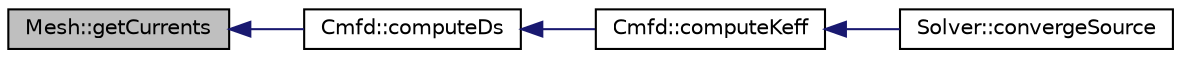 digraph "Mesh::getCurrents"
{
  edge [fontname="Helvetica",fontsize="10",labelfontname="Helvetica",labelfontsize="10"];
  node [fontname="Helvetica",fontsize="10",shape=record];
  rankdir="LR";
  Node1 [label="Mesh::getCurrents",height=0.2,width=0.4,color="black", fillcolor="grey75", style="filled" fontcolor="black"];
  Node1 -> Node2 [dir="back",color="midnightblue",fontsize="10",style="solid",fontname="Helvetica"];
  Node2 [label="Cmfd::computeDs",height=0.2,width=0.4,color="black", fillcolor="white", style="filled",URL="$classCmfd.html#a49638bfe6101933e7b76c156dd43d532",tooltip="Compute the diffusion coefficients:  - straight diffusion coefficient  - surface diffusion coefficien..."];
  Node2 -> Node3 [dir="back",color="midnightblue",fontsize="10",style="solid",fontname="Helvetica"];
  Node3 [label="Cmfd::computeKeff",height=0.2,width=0.4,color="black", fillcolor="white", style="filled",URL="$classCmfd.html#ad3da57b100041e93e2ca8d6b89137775",tooltip="CMFD solver that solves the diffusion problem."];
  Node3 -> Node4 [dir="back",color="midnightblue",fontsize="10",style="solid",fontname="Helvetica"];
  Node4 [label="Solver::convergeSource",height=0.2,width=0.4,color="black", fillcolor="white", style="filled",URL="$classSolver.html#af8358a66a7cbd56339211f80a2365678",tooltip="Computes keff by performing a series of transport sweep and source updates."];
}
